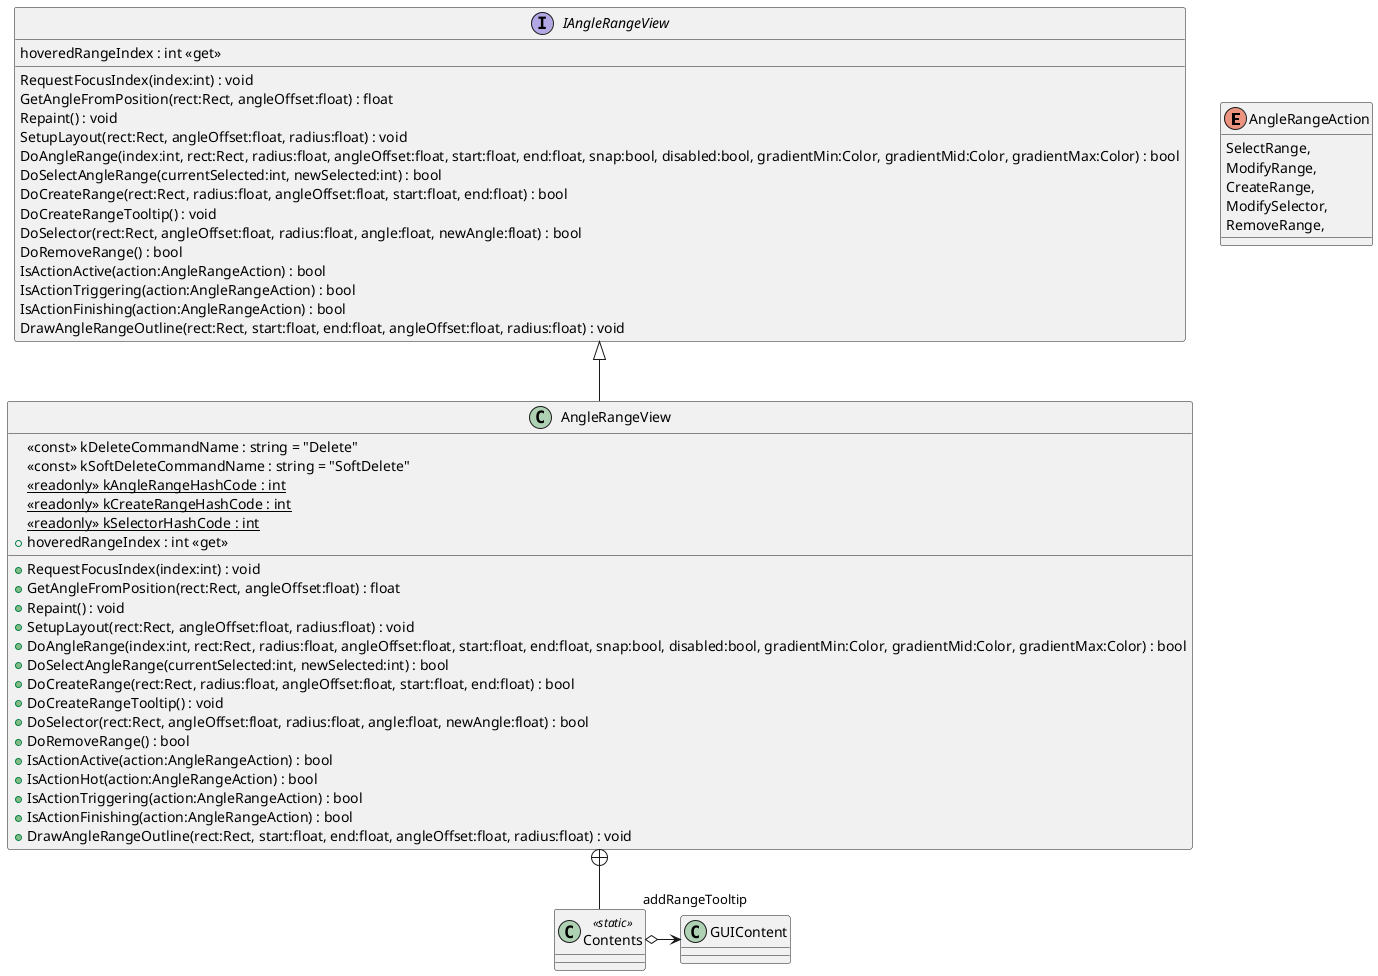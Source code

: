 @startuml
enum AngleRangeAction {
    SelectRange,
    ModifyRange,
    CreateRange,
    ModifySelector,
    RemoveRange,
}
interface IAngleRangeView {
    hoveredRangeIndex : int <<get>>
    RequestFocusIndex(index:int) : void
    GetAngleFromPosition(rect:Rect, angleOffset:float) : float
    Repaint() : void
    SetupLayout(rect:Rect, angleOffset:float, radius:float) : void
    DoAngleRange(index:int, rect:Rect, radius:float, angleOffset:float, start:float, end:float, snap:bool, disabled:bool, gradientMin:Color, gradientMid:Color, gradientMax:Color) : bool
    DoSelectAngleRange(currentSelected:int, newSelected:int) : bool
    DoCreateRange(rect:Rect, radius:float, angleOffset:float, start:float, end:float) : bool
    DoCreateRangeTooltip() : void
    DoSelector(rect:Rect, angleOffset:float, radius:float, angle:float, newAngle:float) : bool
    DoRemoveRange() : bool
    IsActionActive(action:AngleRangeAction) : bool
    IsActionTriggering(action:AngleRangeAction) : bool
    IsActionFinishing(action:AngleRangeAction) : bool
    DrawAngleRangeOutline(rect:Rect, start:float, end:float, angleOffset:float, radius:float) : void
}
class AngleRangeView {
    <<const>> kDeleteCommandName : string = "Delete"
    <<const>> kSoftDeleteCommandName : string = "SoftDelete"
    {static} <<readonly>> kAngleRangeHashCode : int
    {static} <<readonly>> kCreateRangeHashCode : int
    {static} <<readonly>> kSelectorHashCode : int
    + hoveredRangeIndex : int <<get>>
    + RequestFocusIndex(index:int) : void
    + GetAngleFromPosition(rect:Rect, angleOffset:float) : float
    + Repaint() : void
    + SetupLayout(rect:Rect, angleOffset:float, radius:float) : void
    + DoAngleRange(index:int, rect:Rect, radius:float, angleOffset:float, start:float, end:float, snap:bool, disabled:bool, gradientMin:Color, gradientMid:Color, gradientMax:Color) : bool
    + DoSelectAngleRange(currentSelected:int, newSelected:int) : bool
    + DoCreateRange(rect:Rect, radius:float, angleOffset:float, start:float, end:float) : bool
    + DoCreateRangeTooltip() : void
    + DoSelector(rect:Rect, angleOffset:float, radius:float, angle:float, newAngle:float) : bool
    + DoRemoveRange() : bool
    + IsActionActive(action:AngleRangeAction) : bool
    + IsActionHot(action:AngleRangeAction) : bool
    + IsActionTriggering(action:AngleRangeAction) : bool
    + IsActionFinishing(action:AngleRangeAction) : bool
    + DrawAngleRangeOutline(rect:Rect, start:float, end:float, angleOffset:float, radius:float) : void
}
class Contents <<static>> {
}
IAngleRangeView <|-- AngleRangeView
AngleRangeView +-- Contents
Contents o-> "addRangeTooltip" GUIContent
@enduml
